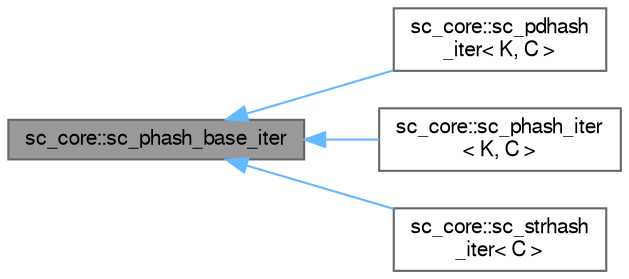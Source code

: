 digraph "sc_core::sc_phash_base_iter"
{
 // LATEX_PDF_SIZE
  bgcolor="transparent";
  edge [fontname=FreeSans,fontsize=10,labelfontname=FreeSans,labelfontsize=10];
  node [fontname=FreeSans,fontsize=10,shape=box,height=0.2,width=0.4];
  rankdir="LR";
  Node1 [id="Node000001",label="sc_core::sc_phash_base_iter",height=0.2,width=0.4,color="gray40", fillcolor="grey60", style="filled", fontcolor="black",tooltip=" "];
  Node1 -> Node2 [id="edge1_Node000001_Node000002",dir="back",color="steelblue1",style="solid",tooltip=" "];
  Node2 [id="Node000002",label="sc_core::sc_pdhash\l_iter\< K, C \>",height=0.2,width=0.4,color="gray40", fillcolor="white", style="filled",URL="$a02285.html",tooltip=" "];
  Node1 -> Node3 [id="edge2_Node000001_Node000003",dir="back",color="steelblue1",style="solid",tooltip=" "];
  Node3 [id="Node000003",label="sc_core::sc_phash_iter\l\< K, C \>",height=0.2,width=0.4,color="gray40", fillcolor="white", style="filled",URL="$a02297.html",tooltip=" "];
  Node1 -> Node4 [id="edge3_Node000001_Node000004",dir="back",color="steelblue1",style="solid",tooltip=" "];
  Node4 [id="Node000004",label="sc_core::sc_strhash\l_iter\< C \>",height=0.2,width=0.4,color="gray40", fillcolor="white", style="filled",URL="$a02309.html",tooltip=" "];
}
